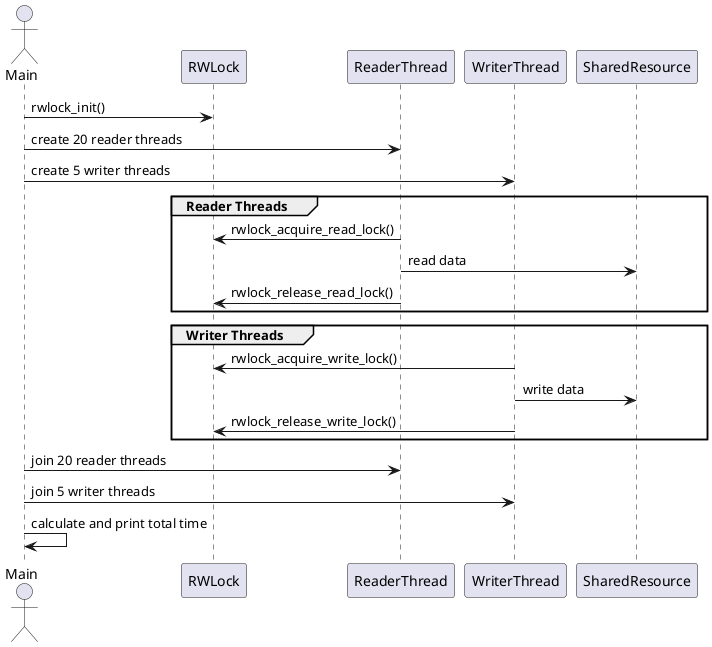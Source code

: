 @startuml
actor Main

Main -> RWLock : rwlock_init()
Main -> ReaderThread : create 20 reader threads
Main -> WriterThread : create 5 writer threads

group Reader Threads
    ReaderThread -> RWLock : rwlock_acquire_read_lock()
    ReaderThread -> SharedResource : read data
    ReaderThread -> RWLock : rwlock_release_read_lock()
end

group Writer Threads
    WriterThread -> RWLock : rwlock_acquire_write_lock()
    WriterThread -> SharedResource : write data
    WriterThread -> RWLock : rwlock_release_write_lock()
end

Main -> ReaderThread : join 20 reader threads
Main -> WriterThread : join 5 writer threads

Main -> Main : calculate and print total time
@enduml
